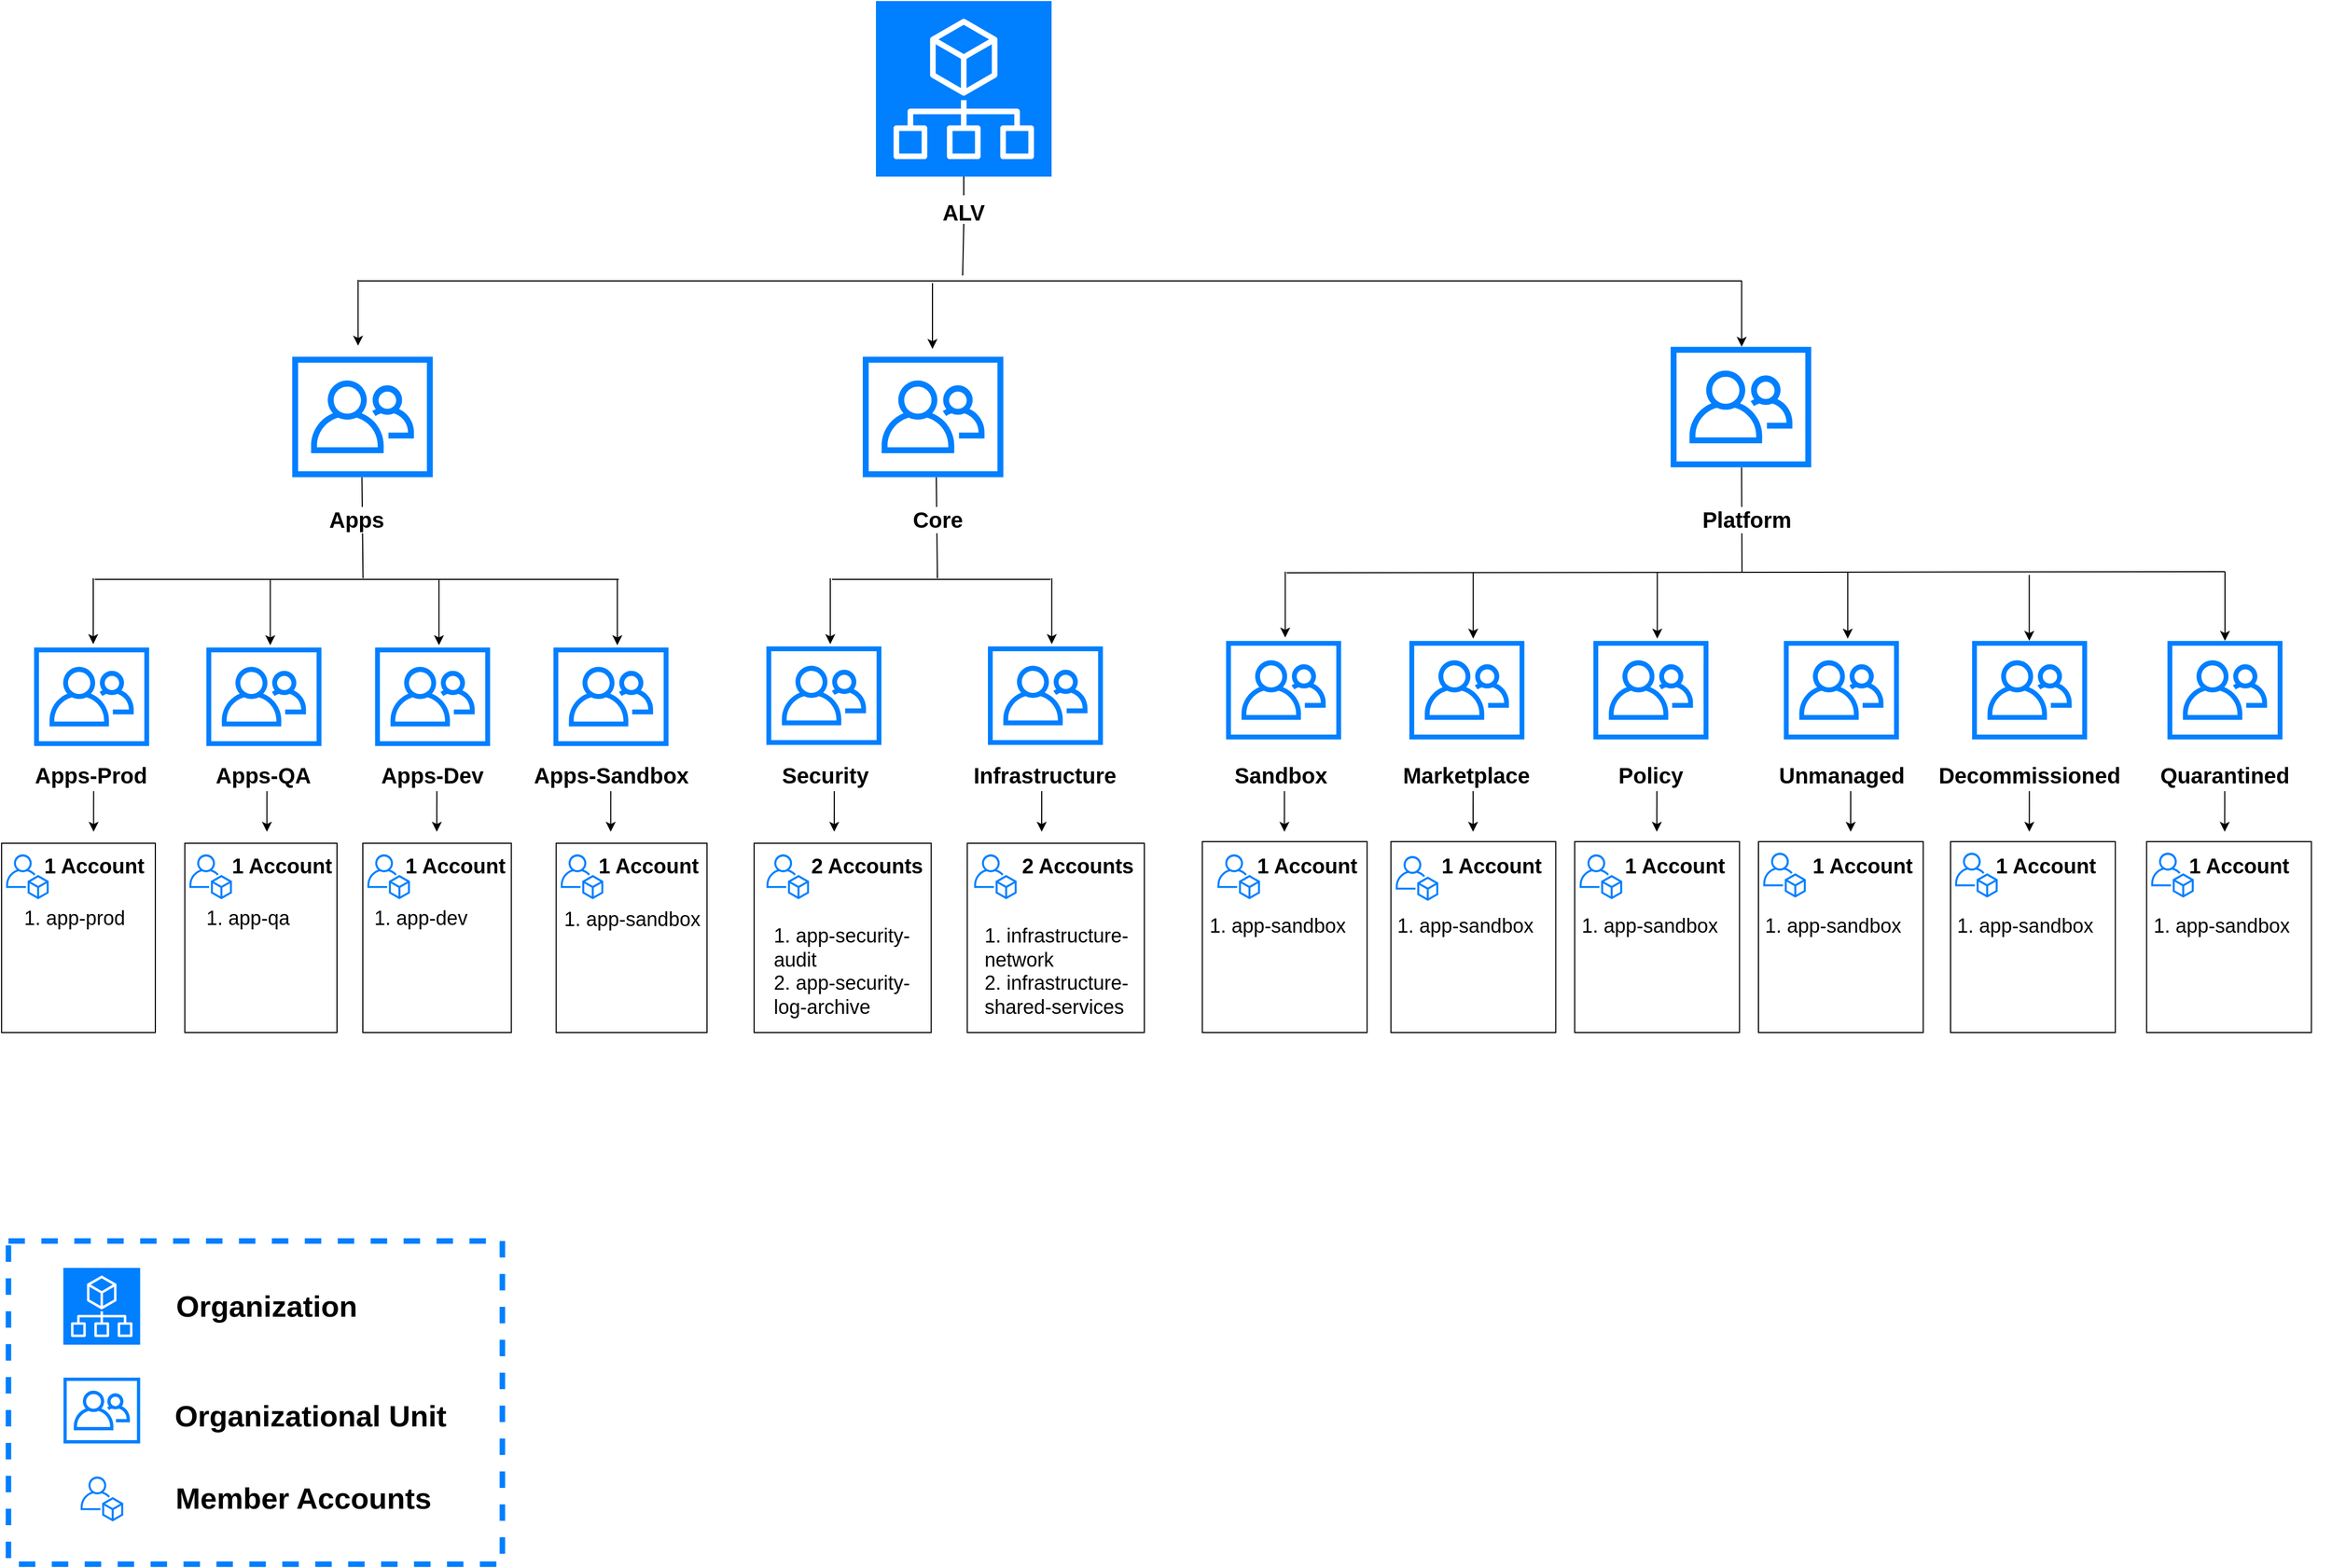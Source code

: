 <mxfile version="22.1.16" type="device">
  <diagram name="Page-1" id="CSNAlLGdKrBM-kzuxKbx">
    <mxGraphModel dx="3772" dy="1972" grid="1" gridSize="10" guides="1" tooltips="1" connect="1" arrows="1" fold="1" page="1" pageScale="1" pageWidth="1382" pageHeight="579" math="0" shadow="0">
      <root>
        <mxCell id="0" />
        <mxCell id="1" parent="0" />
        <mxCell id="UEnFydn-pe2DowMeDtWQ-64" value="" style="rounded=0;whiteSpace=wrap;html=1;" parent="1" vertex="1">
          <mxGeometry x="-265.58" y="727.5" width="140.1" height="172.5" as="geometry" />
        </mxCell>
        <mxCell id="b793zvSdY8i9Sv9kPf9C-8" value="" style="rounded=0;whiteSpace=wrap;html=1;fillColor=none;strokeColor=#007FFF;strokeWidth=5;dashed=1;" parent="1" vertex="1">
          <mxGeometry x="-259.31" y="1090" width="450" height="294.5" as="geometry" />
        </mxCell>
        <mxCell id="UEnFydn-pe2DowMeDtWQ-1" value="" style="sketch=0;points=[[0,0,0],[0.25,0,0],[0.5,0,0],[0.75,0,0],[1,0,0],[0,1,0],[0.25,1,0],[0.5,1,0],[0.75,1,0],[1,1,0],[0,0.25,0],[0,0.5,0],[0,0.75,0],[1,0.25,0],[1,0.5,0],[1,0.75,0]];points=[[0,0,0],[0.25,0,0],[0.5,0,0],[0.75,0,0],[1,0,0],[0,1,0],[0.25,1,0],[0.5,1,0],[0.75,1,0],[1,1,0],[0,0.25,0],[0,0.5,0],[0,0.75,0],[1,0.25,0],[1,0.5,0],[1,0.75,0]];outlineConnect=0;fontColor=#232F3E;fillColor=#007FFF;strokeColor=#ffffff;dashed=0;verticalLabelPosition=bottom;verticalAlign=top;align=center;html=1;fontSize=12;fontStyle=0;aspect=fixed;shape=mxgraph.aws4.resourceIcon;resIcon=mxgraph.aws4.organizations;" parent="1" vertex="1">
          <mxGeometry x="531" y="-40" width="160" height="160" as="geometry" />
        </mxCell>
        <mxCell id="UEnFydn-pe2DowMeDtWQ-4" value="" style="sketch=0;outlineConnect=0;fontColor=#232F3E;gradientColor=none;fillColor=#007FFF;strokeColor=none;dashed=0;verticalLabelPosition=bottom;verticalAlign=top;align=center;html=1;fontSize=12;fontStyle=0;aspect=fixed;pointerEvents=1;shape=mxgraph.aws4.organizations_organizational_unit;" parent="1" vertex="1">
          <mxGeometry x="-0.78" y="284" width="128.06" height="110" as="geometry" />
        </mxCell>
        <mxCell id="UEnFydn-pe2DowMeDtWQ-7" value="" style="sketch=0;outlineConnect=0;fontColor=#232F3E;gradientColor=none;fillColor=#007FFF;strokeColor=none;dashed=0;verticalLabelPosition=bottom;verticalAlign=top;align=center;html=1;fontSize=12;fontStyle=0;aspect=fixed;pointerEvents=1;shape=mxgraph.aws4.organizations_organizational_unit;" parent="1" vertex="1">
          <mxGeometry x="519" y="284" width="128.06" height="110" as="geometry" />
        </mxCell>
        <mxCell id="UEnFydn-pe2DowMeDtWQ-8" value="" style="sketch=0;outlineConnect=0;fontColor=#232F3E;gradientColor=none;fillColor=#007FFF;strokeColor=none;dashed=0;verticalLabelPosition=bottom;verticalAlign=top;align=center;html=1;fontSize=12;fontStyle=0;aspect=fixed;pointerEvents=1;shape=mxgraph.aws4.organizations_organizational_unit;" parent="1" vertex="1">
          <mxGeometry x="1255.0" y="275" width="128.06" height="110" as="geometry" />
        </mxCell>
        <mxCell id="UEnFydn-pe2DowMeDtWQ-14" value="" style="endArrow=none;html=1;rounded=0;exitX=0.5;exitY=1;exitDx=0;exitDy=0;exitPerimeter=0;endFill=0;" parent="1" edge="1">
          <mxGeometry width="50" height="50" relative="1" as="geometry">
            <mxPoint x="611" y="163" as="sourcePoint" />
            <mxPoint x="610" y="210" as="targetPoint" />
          </mxGeometry>
        </mxCell>
        <mxCell id="UEnFydn-pe2DowMeDtWQ-15" value="" style="endArrow=none;html=1;rounded=0;" parent="1" edge="1">
          <mxGeometry width="50" height="50" relative="1" as="geometry">
            <mxPoint x="60" y="215" as="sourcePoint" />
            <mxPoint x="1320" y="215" as="targetPoint" />
          </mxGeometry>
        </mxCell>
        <mxCell id="UEnFydn-pe2DowMeDtWQ-18" value="" style="endArrow=classic;html=1;rounded=0;" parent="1" edge="1">
          <mxGeometry width="50" height="50" relative="1" as="geometry">
            <mxPoint x="59.22" y="214" as="sourcePoint" />
            <mxPoint x="59.22" y="274" as="targetPoint" />
          </mxGeometry>
        </mxCell>
        <mxCell id="UEnFydn-pe2DowMeDtWQ-19" value="" style="endArrow=classic;html=1;rounded=0;" parent="1" edge="1">
          <mxGeometry width="50" height="50" relative="1" as="geometry">
            <mxPoint x="582.5" y="217" as="sourcePoint" />
            <mxPoint x="582.5" y="277" as="targetPoint" />
          </mxGeometry>
        </mxCell>
        <mxCell id="UEnFydn-pe2DowMeDtWQ-20" value="" style="endArrow=classic;html=1;rounded=0;" parent="1" edge="1">
          <mxGeometry width="50" height="50" relative="1" as="geometry">
            <mxPoint x="1319.7" y="215" as="sourcePoint" />
            <mxPoint x="1319.7" y="275" as="targetPoint" />
          </mxGeometry>
        </mxCell>
        <mxCell id="UEnFydn-pe2DowMeDtWQ-31" value="" style="endArrow=none;html=1;rounded=0;exitX=0.5;exitY=1;exitDx=0;exitDy=0;exitPerimeter=0;endFill=0;" parent="1" source="UEnFydn-pe2DowMeDtWQ-1" target="UEnFydn-pe2DowMeDtWQ-30" edge="1">
          <mxGeometry width="50" height="50" relative="1" as="geometry">
            <mxPoint x="611" y="120" as="sourcePoint" />
            <mxPoint x="610" y="280" as="targetPoint" />
          </mxGeometry>
        </mxCell>
        <mxCell id="UEnFydn-pe2DowMeDtWQ-30" value="ALV" style="text;html=1;strokeColor=none;fillColor=none;align=center;verticalAlign=middle;whiteSpace=wrap;rounded=0;fontSize=20;fontStyle=1" parent="1" vertex="1">
          <mxGeometry x="581" y="137" width="60" height="30" as="geometry" />
        </mxCell>
        <mxCell id="UEnFydn-pe2DowMeDtWQ-38" value="1 Account" style="text;html=1;strokeColor=none;fillColor=none;align=center;verticalAlign=middle;whiteSpace=wrap;rounded=0;fontSize=19;fontStyle=1" parent="1" vertex="1">
          <mxGeometry x="-261.48" y="734" width="160" height="30" as="geometry" />
        </mxCell>
        <mxCell id="UEnFydn-pe2DowMeDtWQ-41" value="" style="endArrow=none;html=1;rounded=0;exitX=0.541;exitY=1.075;exitDx=0;exitDy=0;exitPerimeter=0;endFill=0;" parent="1" edge="1">
          <mxGeometry width="50" height="50" relative="1" as="geometry">
            <mxPoint x="62.72" y="394" as="sourcePoint" />
            <mxPoint x="63.72" y="486" as="targetPoint" />
          </mxGeometry>
        </mxCell>
        <mxCell id="UEnFydn-pe2DowMeDtWQ-42" value="" style="endArrow=none;html=1;rounded=0;exitX=0.541;exitY=1.075;exitDx=0;exitDy=0;exitPerimeter=0;endFill=0;" parent="1" edge="1">
          <mxGeometry width="50" height="50" relative="1" as="geometry">
            <mxPoint x="586" y="394" as="sourcePoint" />
            <mxPoint x="587" y="486" as="targetPoint" />
          </mxGeometry>
        </mxCell>
        <mxCell id="UEnFydn-pe2DowMeDtWQ-43" value="" style="endArrow=none;html=1;rounded=0;exitX=0.541;exitY=1.075;exitDx=0;exitDy=0;exitPerimeter=0;endFill=0;" parent="1" edge="1">
          <mxGeometry width="50" height="50" relative="1" as="geometry">
            <mxPoint x="1319.64" y="385" as="sourcePoint" />
            <mxPoint x="1320" y="480" as="targetPoint" />
          </mxGeometry>
        </mxCell>
        <mxCell id="UEnFydn-pe2DowMeDtWQ-34" value="Apps" style="text;html=1;strokeColor=none;fillColor=none;align=center;verticalAlign=middle;whiteSpace=wrap;rounded=0;fontSize=20;fontStyle=1;labelBackgroundColor=default;" parent="1" vertex="1">
          <mxGeometry x="-6.78" y="417" width="130" height="30" as="geometry" />
        </mxCell>
        <mxCell id="UEnFydn-pe2DowMeDtWQ-36" value="Core" style="text;html=1;strokeColor=none;fillColor=none;align=center;verticalAlign=middle;whiteSpace=wrap;rounded=0;fontSize=20;fontStyle=1;labelBackgroundColor=default;" parent="1" vertex="1">
          <mxGeometry x="493" y="417" width="189" height="30" as="geometry" />
        </mxCell>
        <mxCell id="UEnFydn-pe2DowMeDtWQ-35" value="Platform" style="text;html=1;strokeColor=none;fillColor=none;align=center;verticalAlign=middle;whiteSpace=wrap;rounded=0;fontSize=20;fontStyle=1;labelBackgroundColor=default;" parent="1" vertex="1">
          <mxGeometry x="1230" y="417" width="189" height="30" as="geometry" />
        </mxCell>
        <mxCell id="UEnFydn-pe2DowMeDtWQ-66" value="" style="sketch=0;outlineConnect=0;fontColor=#232F3E;gradientColor=none;fillColor=#007FFF;strokeColor=none;dashed=0;verticalLabelPosition=bottom;verticalAlign=top;align=center;html=1;fontSize=12;fontStyle=0;aspect=fixed;pointerEvents=1;shape=mxgraph.aws4.organizations_account;" parent="1" vertex="1">
          <mxGeometry x="-261.48" y="737.5" width="38.89" height="41" as="geometry" />
        </mxCell>
        <mxCell id="b793zvSdY8i9Sv9kPf9C-1" value="" style="sketch=0;points=[[0,0,0],[0.25,0,0],[0.5,0,0],[0.75,0,0],[1,0,0],[0,1,0],[0.25,1,0],[0.5,1,0],[0.75,1,0],[1,1,0],[0,0.25,0],[0,0.5,0],[0,0.75,0],[1,0.25,0],[1,0.5,0],[1,0.75,0]];points=[[0,0,0],[0.25,0,0],[0.5,0,0],[0.75,0,0],[1,0,0],[0,1,0],[0.25,1,0],[0.5,1,0],[0.75,1,0],[1,1,0],[0,0.25,0],[0,0.5,0],[0,0.75,0],[1,0.25,0],[1,0.5,0],[1,0.75,0]];outlineConnect=0;fontColor=#232F3E;fillColor=#007FFF;strokeColor=#ffffff;dashed=0;verticalLabelPosition=bottom;verticalAlign=top;align=center;html=1;fontSize=12;fontStyle=0;aspect=fixed;shape=mxgraph.aws4.resourceIcon;resIcon=mxgraph.aws4.organizations;" parent="1" vertex="1">
          <mxGeometry x="-209.31" y="1114.5" width="70" height="70" as="geometry" />
        </mxCell>
        <mxCell id="b793zvSdY8i9Sv9kPf9C-2" value="Organization" style="text;html=1;strokeColor=none;fillColor=none;align=center;verticalAlign=middle;whiteSpace=wrap;rounded=0;fontSize=27;fontStyle=1;labelBackgroundColor=default;" parent="1" vertex="1">
          <mxGeometry x="-119.31" y="1134.5" width="190" height="30" as="geometry" />
        </mxCell>
        <mxCell id="b793zvSdY8i9Sv9kPf9C-3" value="" style="sketch=0;outlineConnect=0;fontColor=#232F3E;gradientColor=none;fillColor=#007FFF;strokeColor=none;dashed=0;verticalLabelPosition=bottom;verticalAlign=top;align=center;html=1;fontSize=12;fontStyle=0;aspect=fixed;pointerEvents=1;shape=mxgraph.aws4.organizations_organizational_unit;" parent="1" vertex="1">
          <mxGeometry x="-209.16" y="1214.5" width="69.85" height="60" as="geometry" />
        </mxCell>
        <mxCell id="b793zvSdY8i9Sv9kPf9C-4" value="Organizational Unit" style="text;html=1;strokeColor=none;fillColor=none;align=center;verticalAlign=middle;whiteSpace=wrap;rounded=0;fontSize=27;fontStyle=1;labelBackgroundColor=default;" parent="1" vertex="1">
          <mxGeometry x="-139.31" y="1234.5" width="310" height="30" as="geometry" />
        </mxCell>
        <mxCell id="b793zvSdY8i9Sv9kPf9C-5" value="" style="sketch=0;outlineConnect=0;fontColor=#232F3E;gradientColor=none;fillColor=#007FFF;strokeColor=none;dashed=0;verticalLabelPosition=bottom;verticalAlign=top;align=center;html=1;fontSize=12;fontStyle=0;aspect=fixed;pointerEvents=1;shape=mxgraph.aws4.organizations_account;" parent="1" vertex="1">
          <mxGeometry x="-193.58" y="1304.5" width="38.89" height="41" as="geometry" />
        </mxCell>
        <mxCell id="b793zvSdY8i9Sv9kPf9C-7" value="Member Accounts" style="text;html=1;strokeColor=none;fillColor=none;align=left;verticalAlign=middle;whiteSpace=wrap;rounded=0;fontSize=27;fontStyle=1;labelBackgroundColor=default;" parent="1" vertex="1">
          <mxGeometry x="-109.31" y="1310" width="310" height="30" as="geometry" />
        </mxCell>
        <mxCell id="aciZDJwyUX8wY66qhq3e-3" value="" style="sketch=0;outlineConnect=0;fontColor=#232F3E;gradientColor=none;fillColor=#007FFF;strokeColor=none;dashed=0;verticalLabelPosition=bottom;verticalAlign=top;align=center;html=1;fontSize=12;fontStyle=0;aspect=fixed;pointerEvents=1;shape=mxgraph.aws4.organizations_organizational_unit;" vertex="1" parent="1">
          <mxGeometry x="-235.92" y="549" width="104.78" height="90" as="geometry" />
        </mxCell>
        <mxCell id="aciZDJwyUX8wY66qhq3e-4" value="" style="endArrow=none;html=1;rounded=0;" edge="1" parent="1">
          <mxGeometry width="50" height="50" relative="1" as="geometry">
            <mxPoint x="-180.78" y="487" as="sourcePoint" />
            <mxPoint x="296.72" y="487" as="targetPoint" />
          </mxGeometry>
        </mxCell>
        <mxCell id="aciZDJwyUX8wY66qhq3e-5" value="" style="endArrow=classic;html=1;rounded=0;" edge="1" parent="1">
          <mxGeometry width="50" height="50" relative="1" as="geometry">
            <mxPoint x="-182.06" y="486" as="sourcePoint" />
            <mxPoint x="-182.06" y="546" as="targetPoint" />
          </mxGeometry>
        </mxCell>
        <mxCell id="aciZDJwyUX8wY66qhq3e-6" value="" style="endArrow=classic;html=1;rounded=0;" edge="1" parent="1">
          <mxGeometry width="50" height="50" relative="1" as="geometry">
            <mxPoint x="-20.78" y="487" as="sourcePoint" />
            <mxPoint x="-20.78" y="547" as="targetPoint" />
          </mxGeometry>
        </mxCell>
        <mxCell id="aciZDJwyUX8wY66qhq3e-7" value="" style="sketch=0;outlineConnect=0;fontColor=#232F3E;gradientColor=none;fillColor=#007FFF;strokeColor=none;dashed=0;verticalLabelPosition=bottom;verticalAlign=top;align=center;html=1;fontSize=12;fontStyle=0;aspect=fixed;pointerEvents=1;shape=mxgraph.aws4.organizations_organizational_unit;" vertex="1" parent="1">
          <mxGeometry x="-78.96" y="549" width="104.78" height="90" as="geometry" />
        </mxCell>
        <mxCell id="aciZDJwyUX8wY66qhq3e-8" value="" style="endArrow=classic;html=1;rounded=0;" edge="1" parent="1">
          <mxGeometry width="50" height="50" relative="1" as="geometry">
            <mxPoint x="132.89" y="487" as="sourcePoint" />
            <mxPoint x="132.89" y="547" as="targetPoint" />
          </mxGeometry>
        </mxCell>
        <mxCell id="aciZDJwyUX8wY66qhq3e-9" value="" style="sketch=0;outlineConnect=0;fontColor=#232F3E;gradientColor=none;fillColor=#007FFF;strokeColor=none;dashed=0;verticalLabelPosition=bottom;verticalAlign=top;align=center;html=1;fontSize=12;fontStyle=0;aspect=fixed;pointerEvents=1;shape=mxgraph.aws4.organizations_organizational_unit;" vertex="1" parent="1">
          <mxGeometry x="74.71" y="549" width="104.78" height="90" as="geometry" />
        </mxCell>
        <mxCell id="aciZDJwyUX8wY66qhq3e-10" value="" style="endArrow=classic;html=1;rounded=0;" edge="1" parent="1">
          <mxGeometry width="50" height="50" relative="1" as="geometry">
            <mxPoint x="295.4" y="487" as="sourcePoint" />
            <mxPoint x="295.4" y="547" as="targetPoint" />
          </mxGeometry>
        </mxCell>
        <mxCell id="aciZDJwyUX8wY66qhq3e-11" value="" style="sketch=0;outlineConnect=0;fontColor=#232F3E;gradientColor=none;fillColor=#007FFF;strokeColor=none;dashed=0;verticalLabelPosition=bottom;verticalAlign=top;align=center;html=1;fontSize=12;fontStyle=0;aspect=fixed;pointerEvents=1;shape=mxgraph.aws4.organizations_organizational_unit;" vertex="1" parent="1">
          <mxGeometry x="237.22" y="549" width="104.78" height="90" as="geometry" />
        </mxCell>
        <mxCell id="aciZDJwyUX8wY66qhq3e-12" value="" style="endArrow=none;html=1;rounded=0;" edge="1" parent="1">
          <mxGeometry width="50" height="50" relative="1" as="geometry">
            <mxPoint x="491" y="487" as="sourcePoint" />
            <mxPoint x="690" y="487" as="targetPoint" />
          </mxGeometry>
        </mxCell>
        <mxCell id="aciZDJwyUX8wY66qhq3e-13" value="" style="endArrow=classic;html=1;rounded=0;" edge="1" parent="1">
          <mxGeometry width="50" height="50" relative="1" as="geometry">
            <mxPoint x="489.4" y="486" as="sourcePoint" />
            <mxPoint x="489.4" y="546" as="targetPoint" />
          </mxGeometry>
        </mxCell>
        <mxCell id="aciZDJwyUX8wY66qhq3e-14" value="" style="sketch=0;outlineConnect=0;fontColor=#232F3E;gradientColor=none;fillColor=#007FFF;strokeColor=none;dashed=0;verticalLabelPosition=bottom;verticalAlign=top;align=center;html=1;fontSize=12;fontStyle=0;aspect=fixed;pointerEvents=1;shape=mxgraph.aws4.organizations_organizational_unit;" vertex="1" parent="1">
          <mxGeometry x="431.22" y="548" width="104.78" height="90" as="geometry" />
        </mxCell>
        <mxCell id="aciZDJwyUX8wY66qhq3e-15" value="" style="endArrow=classic;html=1;rounded=0;" edge="1" parent="1">
          <mxGeometry width="50" height="50" relative="1" as="geometry">
            <mxPoint x="691.18" y="486" as="sourcePoint" />
            <mxPoint x="691.18" y="546" as="targetPoint" />
          </mxGeometry>
        </mxCell>
        <mxCell id="aciZDJwyUX8wY66qhq3e-16" value="" style="sketch=0;outlineConnect=0;fontColor=#232F3E;gradientColor=none;fillColor=#007FFF;strokeColor=none;dashed=0;verticalLabelPosition=bottom;verticalAlign=top;align=center;html=1;fontSize=12;fontStyle=0;aspect=fixed;pointerEvents=1;shape=mxgraph.aws4.organizations_organizational_unit;" vertex="1" parent="1">
          <mxGeometry x="633" y="548" width="104.78" height="90" as="geometry" />
        </mxCell>
        <mxCell id="aciZDJwyUX8wY66qhq3e-17" value="" style="sketch=0;outlineConnect=0;fontColor=#232F3E;gradientColor=none;fillColor=#007FFF;strokeColor=none;dashed=0;verticalLabelPosition=bottom;verticalAlign=top;align=center;html=1;fontSize=12;fontStyle=0;aspect=fixed;pointerEvents=1;shape=mxgraph.aws4.organizations_organizational_unit;" vertex="1" parent="1">
          <mxGeometry x="850" y="543" width="104.78" height="90" as="geometry" />
        </mxCell>
        <mxCell id="aciZDJwyUX8wY66qhq3e-18" value="" style="endArrow=none;html=1;rounded=0;" edge="1" parent="1">
          <mxGeometry width="50" height="50" relative="1" as="geometry">
            <mxPoint x="905.14" y="481" as="sourcePoint" />
            <mxPoint x="1760" y="480" as="targetPoint" />
          </mxGeometry>
        </mxCell>
        <mxCell id="aciZDJwyUX8wY66qhq3e-19" value="" style="endArrow=classic;html=1;rounded=0;" edge="1" parent="1">
          <mxGeometry width="50" height="50" relative="1" as="geometry">
            <mxPoint x="903.86" y="480" as="sourcePoint" />
            <mxPoint x="903.86" y="540" as="targetPoint" />
          </mxGeometry>
        </mxCell>
        <mxCell id="aciZDJwyUX8wY66qhq3e-20" value="" style="endArrow=classic;html=1;rounded=0;" edge="1" parent="1">
          <mxGeometry width="50" height="50" relative="1" as="geometry">
            <mxPoint x="1075.14" y="481" as="sourcePoint" />
            <mxPoint x="1075.14" y="541" as="targetPoint" />
          </mxGeometry>
        </mxCell>
        <mxCell id="aciZDJwyUX8wY66qhq3e-21" value="" style="sketch=0;outlineConnect=0;fontColor=#232F3E;gradientColor=none;fillColor=#007FFF;strokeColor=none;dashed=0;verticalLabelPosition=bottom;verticalAlign=top;align=center;html=1;fontSize=12;fontStyle=0;aspect=fixed;pointerEvents=1;shape=mxgraph.aws4.organizations_organizational_unit;" vertex="1" parent="1">
          <mxGeometry x="1016.96" y="543" width="104.78" height="90" as="geometry" />
        </mxCell>
        <mxCell id="aciZDJwyUX8wY66qhq3e-22" value="" style="endArrow=classic;html=1;rounded=0;" edge="1" parent="1">
          <mxGeometry width="50" height="50" relative="1" as="geometry">
            <mxPoint x="1242.81" y="481" as="sourcePoint" />
            <mxPoint x="1242.81" y="541" as="targetPoint" />
          </mxGeometry>
        </mxCell>
        <mxCell id="aciZDJwyUX8wY66qhq3e-23" value="" style="sketch=0;outlineConnect=0;fontColor=#232F3E;gradientColor=none;fillColor=#007FFF;strokeColor=none;dashed=0;verticalLabelPosition=bottom;verticalAlign=top;align=center;html=1;fontSize=12;fontStyle=0;aspect=fixed;pointerEvents=1;shape=mxgraph.aws4.organizations_organizational_unit;" vertex="1" parent="1">
          <mxGeometry x="1184.63" y="543" width="104.78" height="90" as="geometry" />
        </mxCell>
        <mxCell id="aciZDJwyUX8wY66qhq3e-24" value="" style="endArrow=classic;html=1;rounded=0;" edge="1" parent="1">
          <mxGeometry width="50" height="50" relative="1" as="geometry">
            <mxPoint x="1416.32" y="481" as="sourcePoint" />
            <mxPoint x="1416.32" y="541" as="targetPoint" />
          </mxGeometry>
        </mxCell>
        <mxCell id="aciZDJwyUX8wY66qhq3e-25" value="" style="sketch=0;outlineConnect=0;fontColor=#232F3E;gradientColor=none;fillColor=#007FFF;strokeColor=none;dashed=0;verticalLabelPosition=bottom;verticalAlign=top;align=center;html=1;fontSize=12;fontStyle=0;aspect=fixed;pointerEvents=1;shape=mxgraph.aws4.organizations_organizational_unit;" vertex="1" parent="1">
          <mxGeometry x="1358.14" y="543" width="104.78" height="90" as="geometry" />
        </mxCell>
        <mxCell id="aciZDJwyUX8wY66qhq3e-26" value="" style="endArrow=classic;html=1;rounded=0;" edge="1" parent="1">
          <mxGeometry width="50" height="50" relative="1" as="geometry">
            <mxPoint x="1581.7" y="483" as="sourcePoint" />
            <mxPoint x="1581.7" y="543" as="targetPoint" />
          </mxGeometry>
        </mxCell>
        <mxCell id="aciZDJwyUX8wY66qhq3e-27" value="" style="sketch=0;outlineConnect=0;fontColor=#232F3E;gradientColor=none;fillColor=#007FFF;strokeColor=none;dashed=0;verticalLabelPosition=bottom;verticalAlign=top;align=center;html=1;fontSize=12;fontStyle=0;aspect=fixed;pointerEvents=1;shape=mxgraph.aws4.organizations_organizational_unit;" vertex="1" parent="1">
          <mxGeometry x="1529.61" y="543" width="104.78" height="90" as="geometry" />
        </mxCell>
        <mxCell id="aciZDJwyUX8wY66qhq3e-28" value="" style="endArrow=classic;html=1;rounded=0;" edge="1" parent="1">
          <mxGeometry width="50" height="50" relative="1" as="geometry">
            <mxPoint x="1760" y="480" as="sourcePoint" />
            <mxPoint x="1760.0" y="543" as="targetPoint" />
          </mxGeometry>
        </mxCell>
        <mxCell id="aciZDJwyUX8wY66qhq3e-29" value="" style="sketch=0;outlineConnect=0;fontColor=#232F3E;gradientColor=none;fillColor=#007FFF;strokeColor=none;dashed=0;verticalLabelPosition=bottom;verticalAlign=top;align=center;html=1;fontSize=12;fontStyle=0;aspect=fixed;pointerEvents=1;shape=mxgraph.aws4.organizations_organizational_unit;" vertex="1" parent="1">
          <mxGeometry x="1707.61" y="543" width="104.78" height="90" as="geometry" />
        </mxCell>
        <mxCell id="aciZDJwyUX8wY66qhq3e-30" value="Apps-Prod" style="text;html=1;strokeColor=none;fillColor=none;align=center;verticalAlign=middle;whiteSpace=wrap;rounded=0;fontSize=20;fontStyle=1;labelBackgroundColor=default;" vertex="1" parent="1">
          <mxGeometry x="-248.53" y="650" width="130" height="30" as="geometry" />
        </mxCell>
        <mxCell id="aciZDJwyUX8wY66qhq3e-31" value="Policy" style="text;html=1;strokeColor=none;fillColor=none;align=center;verticalAlign=middle;whiteSpace=wrap;rounded=0;fontSize=20;fontStyle=1;labelBackgroundColor=default;" vertex="1" parent="1">
          <mxGeometry x="1172.02" y="650" width="130" height="30" as="geometry" />
        </mxCell>
        <mxCell id="aciZDJwyUX8wY66qhq3e-32" value="Apps-Sandbox" style="text;html=1;strokeColor=none;fillColor=none;align=center;verticalAlign=middle;whiteSpace=wrap;rounded=0;fontSize=20;fontStyle=1;labelBackgroundColor=default;" vertex="1" parent="1">
          <mxGeometry x="198.83" y="650" width="181.57" height="30" as="geometry" />
        </mxCell>
        <mxCell id="aciZDJwyUX8wY66qhq3e-33" value="Apps-Dev" style="text;html=1;strokeColor=none;fillColor=none;align=center;verticalAlign=middle;whiteSpace=wrap;rounded=0;fontSize=20;fontStyle=1;labelBackgroundColor=default;" vertex="1" parent="1">
          <mxGeometry x="62.1" y="650" width="130" height="30" as="geometry" />
        </mxCell>
        <mxCell id="aciZDJwyUX8wY66qhq3e-34" value="Apps-QA" style="text;html=1;strokeColor=none;fillColor=none;align=center;verticalAlign=middle;whiteSpace=wrap;rounded=0;fontSize=20;fontStyle=1;labelBackgroundColor=default;" vertex="1" parent="1">
          <mxGeometry x="-91.57" y="650" width="130" height="30" as="geometry" />
        </mxCell>
        <mxCell id="aciZDJwyUX8wY66qhq3e-35" value="Security" style="text;html=1;strokeColor=none;fillColor=none;align=center;verticalAlign=middle;whiteSpace=wrap;rounded=0;fontSize=20;fontStyle=1;labelBackgroundColor=default;" vertex="1" parent="1">
          <mxGeometry x="420" y="650" width="130" height="30" as="geometry" />
        </mxCell>
        <mxCell id="aciZDJwyUX8wY66qhq3e-36" value="Infrastructure" style="text;html=1;strokeColor=none;fillColor=none;align=center;verticalAlign=middle;whiteSpace=wrap;rounded=0;fontSize=20;fontStyle=1;labelBackgroundColor=default;" vertex="1" parent="1">
          <mxGeometry x="620.39" y="650" width="130" height="30" as="geometry" />
        </mxCell>
        <mxCell id="aciZDJwyUX8wY66qhq3e-37" value="Unmanaged" style="text;html=1;strokeColor=none;fillColor=none;align=center;verticalAlign=middle;whiteSpace=wrap;rounded=0;fontSize=20;fontStyle=1;labelBackgroundColor=default;" vertex="1" parent="1">
          <mxGeometry x="1345.53" y="650" width="130" height="30" as="geometry" />
        </mxCell>
        <mxCell id="aciZDJwyUX8wY66qhq3e-38" value="Decommissioned" style="text;html=1;strokeColor=none;fillColor=none;align=center;verticalAlign=middle;whiteSpace=wrap;rounded=0;fontSize=20;fontStyle=1;labelBackgroundColor=default;" vertex="1" parent="1">
          <mxGeometry x="1517" y="650" width="130" height="30" as="geometry" />
        </mxCell>
        <mxCell id="aciZDJwyUX8wY66qhq3e-39" value="Quarantined" style="text;html=1;strokeColor=none;fillColor=none;align=center;verticalAlign=middle;whiteSpace=wrap;rounded=0;fontSize=20;fontStyle=1;labelBackgroundColor=default;" vertex="1" parent="1">
          <mxGeometry x="1695" y="650" width="130" height="30" as="geometry" />
        </mxCell>
        <mxCell id="aciZDJwyUX8wY66qhq3e-40" value="Marketplace" style="text;html=1;strokeColor=none;fillColor=none;align=center;verticalAlign=middle;whiteSpace=wrap;rounded=0;fontSize=20;fontStyle=1;labelBackgroundColor=default;" vertex="1" parent="1">
          <mxGeometry x="1004.35" y="650" width="130" height="30" as="geometry" />
        </mxCell>
        <mxCell id="aciZDJwyUX8wY66qhq3e-41" value="Sandbox" style="text;html=1;strokeColor=none;fillColor=none;align=center;verticalAlign=middle;whiteSpace=wrap;rounded=0;fontSize=20;fontStyle=1;labelBackgroundColor=default;" vertex="1" parent="1">
          <mxGeometry x="834.53" y="650" width="130" height="30" as="geometry" />
        </mxCell>
        <mxCell id="aciZDJwyUX8wY66qhq3e-43" value="1. app-prod" style="text;whiteSpace=wrap;fontSize=18;" vertex="1" parent="1">
          <mxGeometry x="-246.62" y="778.5" width="115.5" height="40" as="geometry" />
        </mxCell>
        <mxCell id="aciZDJwyUX8wY66qhq3e-44" value="" style="rounded=0;whiteSpace=wrap;html=1;" vertex="1" parent="1">
          <mxGeometry x="-98.63" y="727.5" width="138.63" height="172.5" as="geometry" />
        </mxCell>
        <mxCell id="aciZDJwyUX8wY66qhq3e-45" value="1 Account" style="text;html=1;strokeColor=none;fillColor=none;align=center;verticalAlign=middle;whiteSpace=wrap;rounded=0;fontSize=19;fontStyle=1" vertex="1" parent="1">
          <mxGeometry x="-90" y="734" width="160" height="30" as="geometry" />
        </mxCell>
        <mxCell id="aciZDJwyUX8wY66qhq3e-46" value="" style="sketch=0;outlineConnect=0;fontColor=#232F3E;gradientColor=none;fillColor=#007FFF;strokeColor=none;dashed=0;verticalLabelPosition=bottom;verticalAlign=top;align=center;html=1;fontSize=12;fontStyle=0;aspect=fixed;pointerEvents=1;shape=mxgraph.aws4.organizations_account;" vertex="1" parent="1">
          <mxGeometry x="-94.53" y="737.5" width="38.89" height="41" as="geometry" />
        </mxCell>
        <mxCell id="aciZDJwyUX8wY66qhq3e-47" value="1. app-qa" style="text;whiteSpace=wrap;fontSize=18;" vertex="1" parent="1">
          <mxGeometry x="-81.33" y="778.5" width="115.5" height="40" as="geometry" />
        </mxCell>
        <mxCell id="aciZDJwyUX8wY66qhq3e-48" value="" style="rounded=0;whiteSpace=wrap;html=1;" vertex="1" parent="1">
          <mxGeometry x="63.54" y="727.5" width="135.29" height="172.5" as="geometry" />
        </mxCell>
        <mxCell id="aciZDJwyUX8wY66qhq3e-49" value="1 Account" style="text;html=1;strokeColor=none;fillColor=none;align=center;verticalAlign=middle;whiteSpace=wrap;rounded=0;fontSize=19;fontStyle=1" vertex="1" parent="1">
          <mxGeometry x="67.64" y="734" width="160" height="30" as="geometry" />
        </mxCell>
        <mxCell id="aciZDJwyUX8wY66qhq3e-50" value="" style="sketch=0;outlineConnect=0;fontColor=#232F3E;gradientColor=none;fillColor=#007FFF;strokeColor=none;dashed=0;verticalLabelPosition=bottom;verticalAlign=top;align=center;html=1;fontSize=12;fontStyle=0;aspect=fixed;pointerEvents=1;shape=mxgraph.aws4.organizations_account;" vertex="1" parent="1">
          <mxGeometry x="67.64" y="737.5" width="38.89" height="41" as="geometry" />
        </mxCell>
        <mxCell id="aciZDJwyUX8wY66qhq3e-51" value="1. app-dev" style="text;whiteSpace=wrap;fontSize=18;" vertex="1" parent="1">
          <mxGeometry x="72.16" y="778.5" width="115.5" height="40" as="geometry" />
        </mxCell>
        <mxCell id="aciZDJwyUX8wY66qhq3e-52" value="" style="rounded=0;whiteSpace=wrap;html=1;" vertex="1" parent="1">
          <mxGeometry x="239.7" y="727.5" width="137.41" height="172.5" as="geometry" />
        </mxCell>
        <mxCell id="aciZDJwyUX8wY66qhq3e-53" value="1 Account" style="text;html=1;strokeColor=none;fillColor=none;align=center;verticalAlign=middle;whiteSpace=wrap;rounded=0;fontSize=19;fontStyle=1" vertex="1" parent="1">
          <mxGeometry x="243.8" y="734" width="160" height="30" as="geometry" />
        </mxCell>
        <mxCell id="aciZDJwyUX8wY66qhq3e-54" value="" style="sketch=0;outlineConnect=0;fontColor=#232F3E;gradientColor=none;fillColor=#007FFF;strokeColor=none;dashed=0;verticalLabelPosition=bottom;verticalAlign=top;align=center;html=1;fontSize=12;fontStyle=0;aspect=fixed;pointerEvents=1;shape=mxgraph.aws4.organizations_account;" vertex="1" parent="1">
          <mxGeometry x="243.8" y="737.5" width="38.89" height="41" as="geometry" />
        </mxCell>
        <mxCell id="aciZDJwyUX8wY66qhq3e-55" value="1. app-sandbox" style="text;whiteSpace=wrap;fontSize=18;" vertex="1" parent="1">
          <mxGeometry x="245.1" y="780" width="163.11" height="40" as="geometry" />
        </mxCell>
        <mxCell id="aciZDJwyUX8wY66qhq3e-59" value="" style="rounded=0;whiteSpace=wrap;html=1;" vertex="1" parent="1">
          <mxGeometry x="1688.63" y="726" width="150.1" height="174" as="geometry" />
        </mxCell>
        <mxCell id="aciZDJwyUX8wY66qhq3e-60" value="1 Account" style="text;html=1;strokeColor=none;fillColor=none;align=center;verticalAlign=middle;whiteSpace=wrap;rounded=0;fontSize=19;fontStyle=1" vertex="1" parent="1">
          <mxGeometry x="1692.93" y="734" width="160" height="30" as="geometry" />
        </mxCell>
        <mxCell id="aciZDJwyUX8wY66qhq3e-61" value="" style="sketch=0;outlineConnect=0;fontColor=#232F3E;gradientColor=none;fillColor=#007FFF;strokeColor=none;dashed=0;verticalLabelPosition=bottom;verticalAlign=top;align=center;html=1;fontSize=12;fontStyle=0;aspect=fixed;pointerEvents=1;shape=mxgraph.aws4.organizations_account;" vertex="1" parent="1">
          <mxGeometry x="1692.73" y="736" width="38.89" height="41" as="geometry" />
        </mxCell>
        <mxCell id="aciZDJwyUX8wY66qhq3e-62" value="1. app-sandbox" style="text;whiteSpace=wrap;fontSize=18;" vertex="1" parent="1">
          <mxGeometry x="1692.93" y="786" width="163.11" height="40" as="geometry" />
        </mxCell>
        <mxCell id="aciZDJwyUX8wY66qhq3e-63" value="" style="rounded=0;whiteSpace=wrap;html=1;" vertex="1" parent="1">
          <mxGeometry x="420" y="727.5" width="161.32" height="172.5" as="geometry" />
        </mxCell>
        <mxCell id="aciZDJwyUX8wY66qhq3e-64" value="2 Accounts" style="text;html=1;strokeColor=none;fillColor=none;align=center;verticalAlign=middle;whiteSpace=wrap;rounded=0;fontSize=19;fontStyle=1" vertex="1" parent="1">
          <mxGeometry x="442.85" y="734" width="160" height="30" as="geometry" />
        </mxCell>
        <mxCell id="aciZDJwyUX8wY66qhq3e-65" value="" style="sketch=0;outlineConnect=0;fontColor=#232F3E;gradientColor=none;fillColor=#007FFF;strokeColor=none;dashed=0;verticalLabelPosition=bottom;verticalAlign=top;align=center;html=1;fontSize=12;fontStyle=0;aspect=fixed;pointerEvents=1;shape=mxgraph.aws4.organizations_account;" vertex="1" parent="1">
          <mxGeometry x="431.22" y="737.5" width="38.89" height="41" as="geometry" />
        </mxCell>
        <mxCell id="aciZDJwyUX8wY66qhq3e-66" value="1. app-security-audit&#xa;2. app-security-log-archive" style="text;whiteSpace=wrap;fontSize=18;" vertex="1" parent="1">
          <mxGeometry x="435.52" y="795" width="144.48" height="40" as="geometry" />
        </mxCell>
        <mxCell id="aciZDJwyUX8wY66qhq3e-67" value="" style="rounded=0;whiteSpace=wrap;html=1;" vertex="1" parent="1">
          <mxGeometry x="614.21" y="727.5" width="161.32" height="172.5" as="geometry" />
        </mxCell>
        <mxCell id="aciZDJwyUX8wY66qhq3e-68" value="2 Accounts" style="text;html=1;strokeColor=none;fillColor=none;align=center;verticalAlign=middle;whiteSpace=wrap;rounded=0;fontSize=19;fontStyle=1" vertex="1" parent="1">
          <mxGeometry x="635.0" y="734" width="160" height="30" as="geometry" />
        </mxCell>
        <mxCell id="aciZDJwyUX8wY66qhq3e-69" value="" style="sketch=0;outlineConnect=0;fontColor=#232F3E;gradientColor=none;fillColor=#007FFF;strokeColor=none;dashed=0;verticalLabelPosition=bottom;verticalAlign=top;align=center;html=1;fontSize=12;fontStyle=0;aspect=fixed;pointerEvents=1;shape=mxgraph.aws4.organizations_account;" vertex="1" parent="1">
          <mxGeometry x="620.39" y="737.5" width="38.89" height="41" as="geometry" />
        </mxCell>
        <mxCell id="aciZDJwyUX8wY66qhq3e-70" value="1. infrastructure-network&#xa;2. infrastructure-shared-services" style="text;whiteSpace=wrap;fontSize=18;" vertex="1" parent="1">
          <mxGeometry x="627.67" y="795" width="144.48" height="40" as="geometry" />
        </mxCell>
        <mxCell id="aciZDJwyUX8wY66qhq3e-71" value="" style="rounded=0;whiteSpace=wrap;html=1;" vertex="1" parent="1">
          <mxGeometry x="828.33" y="726" width="150.1" height="174" as="geometry" />
        </mxCell>
        <mxCell id="aciZDJwyUX8wY66qhq3e-72" value="1 Account" style="text;html=1;strokeColor=none;fillColor=none;align=center;verticalAlign=middle;whiteSpace=wrap;rounded=0;fontSize=19;fontStyle=1" vertex="1" parent="1">
          <mxGeometry x="844.29" y="734" width="160" height="30" as="geometry" />
        </mxCell>
        <mxCell id="aciZDJwyUX8wY66qhq3e-73" value="" style="sketch=0;outlineConnect=0;fontColor=#232F3E;gradientColor=none;fillColor=#007FFF;strokeColor=none;dashed=0;verticalLabelPosition=bottom;verticalAlign=top;align=center;html=1;fontSize=12;fontStyle=0;aspect=fixed;pointerEvents=1;shape=mxgraph.aws4.organizations_account;" vertex="1" parent="1">
          <mxGeometry x="842.06" y="737.5" width="38.89" height="41" as="geometry" />
        </mxCell>
        <mxCell id="aciZDJwyUX8wY66qhq3e-74" value="1. app-sandbox" style="text;whiteSpace=wrap;fontSize=18;" vertex="1" parent="1">
          <mxGeometry x="832.63" y="786" width="163.11" height="40" as="geometry" />
        </mxCell>
        <mxCell id="aciZDJwyUX8wY66qhq3e-75" value="" style="rounded=0;whiteSpace=wrap;html=1;" vertex="1" parent="1">
          <mxGeometry x="1000.19" y="726" width="150.1" height="174" as="geometry" />
        </mxCell>
        <mxCell id="aciZDJwyUX8wY66qhq3e-76" value="1 Account" style="text;html=1;strokeColor=none;fillColor=none;align=center;verticalAlign=middle;whiteSpace=wrap;rounded=0;fontSize=19;fontStyle=1" vertex="1" parent="1">
          <mxGeometry x="1011.9" y="734" width="160" height="30" as="geometry" />
        </mxCell>
        <mxCell id="aciZDJwyUX8wY66qhq3e-77" value="" style="sketch=0;outlineConnect=0;fontColor=#232F3E;gradientColor=none;fillColor=#007FFF;strokeColor=none;dashed=0;verticalLabelPosition=bottom;verticalAlign=top;align=center;html=1;fontSize=12;fontStyle=0;aspect=fixed;pointerEvents=1;shape=mxgraph.aws4.organizations_account;" vertex="1" parent="1">
          <mxGeometry x="1004.49" y="739" width="38.89" height="41" as="geometry" />
        </mxCell>
        <mxCell id="aciZDJwyUX8wY66qhq3e-78" value="1. app-sandbox" style="text;whiteSpace=wrap;fontSize=18;" vertex="1" parent="1">
          <mxGeometry x="1004.49" y="786" width="163.11" height="40" as="geometry" />
        </mxCell>
        <mxCell id="aciZDJwyUX8wY66qhq3e-79" value="" style="rounded=0;whiteSpace=wrap;html=1;" vertex="1" parent="1">
          <mxGeometry x="1167.6" y="726" width="150.1" height="174" as="geometry" />
        </mxCell>
        <mxCell id="aciZDJwyUX8wY66qhq3e-80" value="1 Account" style="text;html=1;strokeColor=none;fillColor=none;align=center;verticalAlign=middle;whiteSpace=wrap;rounded=0;fontSize=19;fontStyle=1" vertex="1" parent="1">
          <mxGeometry x="1179.31" y="734" width="160" height="30" as="geometry" />
        </mxCell>
        <mxCell id="aciZDJwyUX8wY66qhq3e-81" value="" style="sketch=0;outlineConnect=0;fontColor=#232F3E;gradientColor=none;fillColor=#007FFF;strokeColor=none;dashed=0;verticalLabelPosition=bottom;verticalAlign=top;align=center;html=1;fontSize=12;fontStyle=0;aspect=fixed;pointerEvents=1;shape=mxgraph.aws4.organizations_account;" vertex="1" parent="1">
          <mxGeometry x="1172.02" y="737.5" width="38.89" height="41" as="geometry" />
        </mxCell>
        <mxCell id="aciZDJwyUX8wY66qhq3e-82" value="1. app-sandbox" style="text;whiteSpace=wrap;fontSize=18;" vertex="1" parent="1">
          <mxGeometry x="1171.9" y="786" width="163.11" height="40" as="geometry" />
        </mxCell>
        <mxCell id="aciZDJwyUX8wY66qhq3e-83" value="" style="rounded=0;whiteSpace=wrap;html=1;" vertex="1" parent="1">
          <mxGeometry x="1335.01" y="726" width="150.1" height="174" as="geometry" />
        </mxCell>
        <mxCell id="aciZDJwyUX8wY66qhq3e-84" value="1 Account" style="text;html=1;strokeColor=none;fillColor=none;align=center;verticalAlign=middle;whiteSpace=wrap;rounded=0;fontSize=19;fontStyle=1" vertex="1" parent="1">
          <mxGeometry x="1350.0" y="734" width="160" height="30" as="geometry" />
        </mxCell>
        <mxCell id="aciZDJwyUX8wY66qhq3e-85" value="" style="sketch=0;outlineConnect=0;fontColor=#232F3E;gradientColor=none;fillColor=#007FFF;strokeColor=none;dashed=0;verticalLabelPosition=bottom;verticalAlign=top;align=center;html=1;fontSize=12;fontStyle=0;aspect=fixed;pointerEvents=1;shape=mxgraph.aws4.organizations_account;" vertex="1" parent="1">
          <mxGeometry x="1339.31" y="736" width="38.89" height="41" as="geometry" />
        </mxCell>
        <mxCell id="aciZDJwyUX8wY66qhq3e-86" value="1. app-sandbox" style="text;whiteSpace=wrap;fontSize=18;" vertex="1" parent="1">
          <mxGeometry x="1339.31" y="786" width="163.11" height="40" as="geometry" />
        </mxCell>
        <mxCell id="aciZDJwyUX8wY66qhq3e-87" value="" style="rounded=0;whiteSpace=wrap;html=1;" vertex="1" parent="1">
          <mxGeometry x="1510" y="726" width="150.1" height="174" as="geometry" />
        </mxCell>
        <mxCell id="aciZDJwyUX8wY66qhq3e-88" value="1 Account" style="text;html=1;strokeColor=none;fillColor=none;align=center;verticalAlign=middle;whiteSpace=wrap;rounded=0;fontSize=19;fontStyle=1" vertex="1" parent="1">
          <mxGeometry x="1517.41" y="734" width="160" height="30" as="geometry" />
        </mxCell>
        <mxCell id="aciZDJwyUX8wY66qhq3e-89" value="" style="sketch=0;outlineConnect=0;fontColor=#232F3E;gradientColor=none;fillColor=#007FFF;strokeColor=none;dashed=0;verticalLabelPosition=bottom;verticalAlign=top;align=center;html=1;fontSize=12;fontStyle=0;aspect=fixed;pointerEvents=1;shape=mxgraph.aws4.organizations_account;" vertex="1" parent="1">
          <mxGeometry x="1514.1" y="736" width="38.89" height="41" as="geometry" />
        </mxCell>
        <mxCell id="aciZDJwyUX8wY66qhq3e-90" value="1. app-sandbox" style="text;whiteSpace=wrap;fontSize=18;" vertex="1" parent="1">
          <mxGeometry x="1514.3" y="786" width="163.11" height="40" as="geometry" />
        </mxCell>
        <mxCell id="aciZDJwyUX8wY66qhq3e-91" value="" style="endArrow=classic;html=1;rounded=0;" edge="1" parent="1">
          <mxGeometry width="50" height="50" relative="1" as="geometry">
            <mxPoint x="1759.79" y="680" as="sourcePoint" />
            <mxPoint x="1759.75" y="717" as="targetPoint" />
          </mxGeometry>
        </mxCell>
        <mxCell id="aciZDJwyUX8wY66qhq3e-92" value="" style="endArrow=classic;html=1;rounded=0;" edge="1" parent="1">
          <mxGeometry width="50" height="50" relative="1" as="geometry">
            <mxPoint x="1581.79" y="680" as="sourcePoint" />
            <mxPoint x="1581.75" y="717" as="targetPoint" />
          </mxGeometry>
        </mxCell>
        <mxCell id="aciZDJwyUX8wY66qhq3e-93" value="" style="endArrow=classic;html=1;rounded=0;" edge="1" parent="1">
          <mxGeometry width="50" height="50" relative="1" as="geometry">
            <mxPoint x="1419.04" y="680" as="sourcePoint" />
            <mxPoint x="1419" y="717" as="targetPoint" />
          </mxGeometry>
        </mxCell>
        <mxCell id="aciZDJwyUX8wY66qhq3e-94" value="" style="endArrow=classic;html=1;rounded=0;" edge="1" parent="1">
          <mxGeometry width="50" height="50" relative="1" as="geometry">
            <mxPoint x="1242.44" y="680" as="sourcePoint" />
            <mxPoint x="1242.4" y="717" as="targetPoint" />
          </mxGeometry>
        </mxCell>
        <mxCell id="aciZDJwyUX8wY66qhq3e-95" value="" style="endArrow=classic;html=1;rounded=0;" edge="1" parent="1">
          <mxGeometry width="50" height="50" relative="1" as="geometry">
            <mxPoint x="1075.03" y="680" as="sourcePoint" />
            <mxPoint x="1074.99" y="717" as="targetPoint" />
          </mxGeometry>
        </mxCell>
        <mxCell id="aciZDJwyUX8wY66qhq3e-96" value="" style="endArrow=classic;html=1;rounded=0;" edge="1" parent="1">
          <mxGeometry width="50" height="50" relative="1" as="geometry">
            <mxPoint x="903.17" y="680" as="sourcePoint" />
            <mxPoint x="903.13" y="717" as="targetPoint" />
          </mxGeometry>
        </mxCell>
        <mxCell id="aciZDJwyUX8wY66qhq3e-97" value="" style="endArrow=classic;html=1;rounded=0;" edge="1" parent="1">
          <mxGeometry width="50" height="50" relative="1" as="geometry">
            <mxPoint x="682.04" y="680" as="sourcePoint" />
            <mxPoint x="682" y="717" as="targetPoint" />
          </mxGeometry>
        </mxCell>
        <mxCell id="aciZDJwyUX8wY66qhq3e-98" value="" style="endArrow=classic;html=1;rounded=0;" edge="1" parent="1">
          <mxGeometry width="50" height="50" relative="1" as="geometry">
            <mxPoint x="493.04" y="680" as="sourcePoint" />
            <mxPoint x="493" y="717" as="targetPoint" />
          </mxGeometry>
        </mxCell>
        <mxCell id="aciZDJwyUX8wY66qhq3e-99" value="" style="endArrow=classic;html=1;rounded=0;" edge="1" parent="1">
          <mxGeometry width="50" height="50" relative="1" as="geometry">
            <mxPoint x="289.4" y="680" as="sourcePoint" />
            <mxPoint x="289.36" y="717" as="targetPoint" />
          </mxGeometry>
        </mxCell>
        <mxCell id="aciZDJwyUX8wY66qhq3e-100" value="" style="endArrow=classic;html=1;rounded=0;" edge="1" parent="1">
          <mxGeometry width="50" height="50" relative="1" as="geometry">
            <mxPoint x="130.97" y="680" as="sourcePoint" />
            <mxPoint x="130.93" y="717" as="targetPoint" />
          </mxGeometry>
        </mxCell>
        <mxCell id="aciZDJwyUX8wY66qhq3e-101" value="" style="endArrow=classic;html=1;rounded=0;" edge="1" parent="1">
          <mxGeometry width="50" height="50" relative="1" as="geometry">
            <mxPoint x="-23.79" y="680" as="sourcePoint" />
            <mxPoint x="-23.83" y="717" as="targetPoint" />
          </mxGeometry>
        </mxCell>
        <mxCell id="aciZDJwyUX8wY66qhq3e-102" value="" style="endArrow=classic;html=1;rounded=0;" edge="1" parent="1">
          <mxGeometry width="50" height="50" relative="1" as="geometry">
            <mxPoint x="-181.69" y="680" as="sourcePoint" />
            <mxPoint x="-181.73" y="717" as="targetPoint" />
          </mxGeometry>
        </mxCell>
      </root>
    </mxGraphModel>
  </diagram>
</mxfile>

